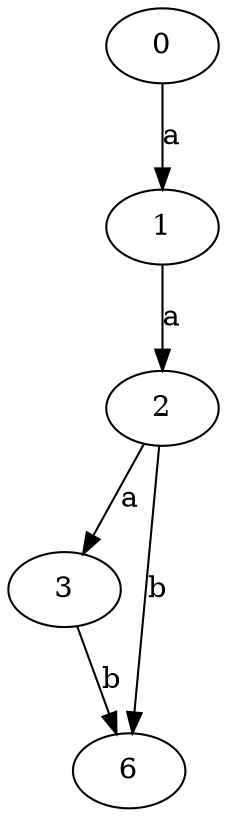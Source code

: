 strict digraph  {
0;
1;
2;
3;
6;
0 -> 1  [label=a];
1 -> 2  [label=a];
2 -> 3  [label=a];
2 -> 6  [label=b];
3 -> 6  [label=b];
}
